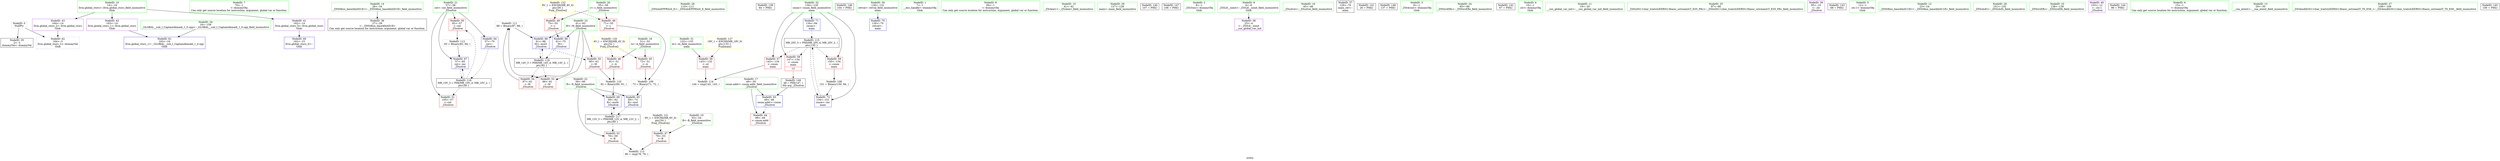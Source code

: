 digraph "SVFG" {
	label="SVFG";

	Node0x565059c30290 [shape=record,color=grey,label="{NodeID: 0\nNullPtr}"];
	Node0x565059c30290 -> Node0x565059c435c0[style=solid];
	Node0x565059c30290 -> Node0x565059c45d20[style=solid];
	Node0x565059c41d70 [shape=record,color=green,label="{NodeID: 7\n70\<--1\n\<--dummyObj\nCan only get source location for instruction, argument, global var or function.}"];
	Node0x565059c422a0 [shape=record,color=green,label="{NodeID: 14\n28\<--34\n_ZNSt8ios_base4InitD1Ev\<--_ZNSt8ios_base4InitD1Ev_field_insensitive\n}"];
	Node0x565059c422a0 -> Node0x565059c436c0[style=solid];
	Node0x565059c428e0 [shape=record,color=green,label="{NodeID: 21\n57\<--58\ncnt\<--cnt_field_insensitive\n_Z5solvei\n}"];
	Node0x565059c428e0 -> Node0x565059c45300[style=solid];
	Node0x565059c428e0 -> Node0x565059c453d0[style=solid];
	Node0x565059c428e0 -> Node0x565059c45ef0[style=solid];
	Node0x565059c428e0 -> Node0x565059c46160[style=solid];
	Node0x565059c49110 [shape=record,color=grey,label="{NodeID: 111\n88 = Binary(87, 86, )\n}"];
	Node0x565059c49110 -> Node0x565059c46230[style=solid];
	Node0x565059c42f50 [shape=record,color=green,label="{NodeID: 28\n110\<--111\n_ZNSolsEPFRSoS_E\<--_ZNSolsEPFRSoS_E_field_insensitive\n}"];
	Node0x565059c4d830 [shape=record,color=black,label="{NodeID: 118\nMR_14V_3 = PHI(MR_14V_4, MR_14V_2, )\npts\{62 \}\n}"];
	Node0x565059c4d830 -> Node0x565059c45570[style=dashed];
	Node0x565059c4d830 -> Node0x565059c45640[style=dashed];
	Node0x565059c4d830 -> Node0x565059c46230[style=dashed];
	Node0x565059c435c0 [shape=record,color=black,label="{NodeID: 35\n2\<--3\ndummyVal\<--dummyVal\n}"];
	Node0x565059c43c00 [shape=record,color=purple,label="{NodeID: 42\n163\<--14\nllvm.global_ctors_1\<--llvm.global_ctors\nGlob }"];
	Node0x565059c43c00 -> Node0x565059c45c20[style=solid];
	Node0x565059c45230 [shape=record,color=red,label="{NodeID: 49\n75\<--55\n\<--c\n_Z5solvei\n}"];
	Node0x565059c45230 -> Node0x565059c46090[style=solid];
	Node0x565059ab9fc0 [shape=record,color=black,label="{NodeID: 139\n64 = PHI()\n}"];
	Node0x565059c457e0 [shape=record,color=red,label="{NodeID: 56\n143\<--132\n\<--nt\nmain\n}"];
	Node0x565059c457e0 -> Node0x565059c49590[style=solid];
	Node0x565059c54d90 [shape=record,color=black,label="{NodeID: 146\n104 = PHI()\n}"];
	Node0x565059c45e20 [shape=record,color=blue,label="{NodeID: 63\n49\<--48\ncnum.addr\<--cnum\n_Z5solvei\n}"];
	Node0x565059c45e20 -> Node0x565059c43e00[style=dashed];
	Node0x565059c463d0 [shape=record,color=blue,label="{NodeID: 70\n130\<--70\nretval\<--\nmain\n}"];
	Node0x565059c30170 [shape=record,color=green,label="{NodeID: 1\n7\<--1\n__dso_handle\<--dummyObj\nGlob }"];
	Node0x565059c41e00 [shape=record,color=green,label="{NodeID: 8\n84\<--1\n\<--dummyObj\nCan only get source location for instruction, argument, global var or function.}"];
	Node0x565059c423a0 [shape=record,color=green,label="{NodeID: 15\n41\<--42\n_Z5clearv\<--_Z5clearv_field_insensitive\n}"];
	Node0x565059c429b0 [shape=record,color=green,label="{NodeID: 22\n59\<--60\nR\<--R_field_insensitive\n_Z5solvei\n}"];
	Node0x565059c429b0 -> Node0x565059c454a0[style=solid];
	Node0x565059c429b0 -> Node0x565059c45fc0[style=solid];
	Node0x565059c429b0 -> Node0x565059c46300[style=solid];
	Node0x565059c49290 [shape=record,color=grey,label="{NodeID: 112\n83 = Binary(82, 84, )\n}"];
	Node0x565059c49290 -> Node0x565059c46160[style=solid];
	Node0x565059c43050 [shape=record,color=green,label="{NodeID: 29\n127\<--128\nmain\<--main_field_insensitive\n}"];
	Node0x565059c436c0 [shape=record,color=black,label="{NodeID: 36\n27\<--28\n\<--_ZNSt8ios_base4InitD1Ev\nCan only get source location for instruction, argument, global var or function.}"];
	Node0x565059c43d00 [shape=record,color=purple,label="{NodeID: 43\n164\<--14\nllvm.global_ctors_2\<--llvm.global_ctors\nGlob }"];
	Node0x565059c43d00 -> Node0x565059c45d20[style=solid];
	Node0x565059c45300 [shape=record,color=red,label="{NodeID: 50\n82\<--57\n\<--cnt\n_Z5solvei\n}"];
	Node0x565059c45300 -> Node0x565059c49290[style=solid];
	Node0x565059c53d60 [shape=record,color=black,label="{NodeID: 140\n107 = PHI()\n}"];
	Node0x565059c458b0 [shape=record,color=red,label="{NodeID: 57\n142\<--134\n\<--cnum\nmain\n}"];
	Node0x565059c458b0 -> Node0x565059c49590[style=solid];
	Node0x565059c54e90 [shape=record,color=black,label="{NodeID: 147\n106 = PHI()\n}"];
	Node0x565059c45ef0 [shape=record,color=blue,label="{NodeID: 64\n57\<--70\ncnt\<--\n_Z5solvei\n}"];
	Node0x565059c45ef0 -> Node0x565059c4ce30[style=dashed];
	Node0x565059c464a0 [shape=record,color=blue,label="{NodeID: 71\n134\<--84\ncnum\<--\nmain\n}"];
	Node0x565059c464a0 -> Node0x565059c4c930[style=dashed];
	Node0x565059c41610 [shape=record,color=green,label="{NodeID: 2\n8\<--1\n_ZSt3cin\<--dummyObj\nGlob }"];
	Node0x565059c41e90 [shape=record,color=green,label="{NodeID: 9\n4\<--6\n_ZStL8__ioinit\<--_ZStL8__ioinit_field_insensitive\nGlob }"];
	Node0x565059c41e90 -> Node0x565059c43890[style=solid];
	Node0x565059c424a0 [shape=record,color=green,label="{NodeID: 16\n45\<--46\n_Z5solvei\<--_Z5solvei_field_insensitive\n}"];
	Node0x565059c42a80 [shape=record,color=green,label="{NodeID: 23\n61\<--62\nM\<--M_field_insensitive\n_Z5solvei\n}"];
	Node0x565059c42a80 -> Node0x565059c45570[style=solid];
	Node0x565059c42a80 -> Node0x565059c45640[style=solid];
	Node0x565059c42a80 -> Node0x565059c45710[style=solid];
	Node0x565059c42a80 -> Node0x565059c46090[style=solid];
	Node0x565059c42a80 -> Node0x565059c46230[style=solid];
	Node0x565059c49410 [shape=record,color=grey,label="{NodeID: 113\n80 = cmp(78, 79, )\n}"];
	Node0x565059c43150 [shape=record,color=green,label="{NodeID: 30\n130\<--131\nretval\<--retval_field_insensitive\nmain\n}"];
	Node0x565059c43150 -> Node0x565059c463d0[style=solid];
	Node0x565059c4e850 [shape=record,color=yellow,style=double,label="{NodeID: 120\n4V_1 = ENCHI(MR_4V_0)\npts\{52 \}\nFun[_Z5solvei]}"];
	Node0x565059c4e850 -> Node0x565059c43ed0[style=dashed];
	Node0x565059c4e850 -> Node0x565059c43fa0[style=dashed];
	Node0x565059c437c0 [shape=record,color=black,label="{NodeID: 37\n129\<--70\nmain_ret\<--\nmain\n}"];
	Node0x565059c4eea0 [shape=record,color=yellow,style=double,label="{NodeID: 127\n18V_1 = ENCHI(MR_18V_0)\npts\{133 \}\nFun[main]}"];
	Node0x565059c4eea0 -> Node0x565059c457e0[style=dashed];
	Node0x565059c43e00 [shape=record,color=red,label="{NodeID: 44\n99\<--49\n\<--cnum.addr\n_Z5solvei\n}"];
	Node0x565059c453d0 [shape=record,color=red,label="{NodeID: 51\n105\<--57\n\<--cnt\n_Z5solvei\n}"];
	Node0x565059c53e30 [shape=record,color=black,label="{NodeID: 141\n26 = PHI()\n}"];
	Node0x565059c45980 [shape=record,color=red,label="{NodeID: 58\n147\<--134\n\<--cnum\nmain\n|{<s0>13}}"];
	Node0x565059c45980:s0 -> Node0x565059c55060[style=solid,color=red];
	Node0x565059c54f90 [shape=record,color=black,label="{NodeID: 148\n137 = PHI()\n}"];
	Node0x565059c45fc0 [shape=record,color=blue,label="{NodeID: 65\n59\<--73\nR\<--mul\n_Z5solvei\n}"];
	Node0x565059c45fc0 -> Node0x565059c4d330[style=dashed];
	Node0x565059c46570 [shape=record,color=blue,label="{NodeID: 72\n134\<--151\ncnum\<--inc\nmain\n}"];
	Node0x565059c46570 -> Node0x565059c4c930[style=dashed];
	Node0x565059c416a0 [shape=record,color=green,label="{NodeID: 3\n9\<--1\n_ZSt4cout\<--dummyObj\nGlob }"];
	Node0x565059c41f20 [shape=record,color=green,label="{NodeID: 10\n14\<--18\nllvm.global_ctors\<--llvm.global_ctors_field_insensitive\nGlob }"];
	Node0x565059c41f20 -> Node0x565059c43b00[style=solid];
	Node0x565059c41f20 -> Node0x565059c43c00[style=solid];
	Node0x565059c41f20 -> Node0x565059c43d00[style=solid];
	Node0x565059c425a0 [shape=record,color=green,label="{NodeID: 17\n49\<--50\ncnum.addr\<--cnum.addr_field_insensitive\n_Z5solvei\n}"];
	Node0x565059c425a0 -> Node0x565059c43e00[style=solid];
	Node0x565059c425a0 -> Node0x565059c45e20[style=solid];
	Node0x565059c42b50 [shape=record,color=green,label="{NodeID: 24\n65\<--66\n_ZNSirsERx\<--_ZNSirsERx_field_insensitive\n}"];
	Node0x565059c49590 [shape=record,color=grey,label="{NodeID: 114\n144 = cmp(142, 143, )\n}"];
	Node0x565059c43220 [shape=record,color=green,label="{NodeID: 31\n132\<--133\nnt\<--nt_field_insensitive\nmain\n}"];
	Node0x565059c43220 -> Node0x565059c457e0[style=solid];
	Node0x565059c4e930 [shape=record,color=yellow,style=double,label="{NodeID: 121\n6V_1 = ENCHI(MR_6V_0)\npts\{54 \}\nFun[_Z5solvei]}"];
	Node0x565059c4e930 -> Node0x565059c44070[style=dashed];
	Node0x565059c43890 [shape=record,color=purple,label="{NodeID: 38\n25\<--4\n\<--_ZStL8__ioinit\n__cxx_global_var_init\n}"];
	Node0x565059c43ed0 [shape=record,color=red,label="{NodeID: 45\n72\<--51\n\<--A\n_Z5solvei\n}"];
	Node0x565059c43ed0 -> Node0x565059c48e10[style=solid];
	Node0x565059c454a0 [shape=record,color=red,label="{NodeID: 52\n78\<--59\n\<--R\n_Z5solvei\n}"];
	Node0x565059c454a0 -> Node0x565059c49410[style=solid];
	Node0x565059c53f00 [shape=record,color=black,label="{NodeID: 142\n67 = PHI()\n}"];
	Node0x565059c45a50 [shape=record,color=red,label="{NodeID: 59\n150\<--134\n\<--cnum\nmain\n}"];
	Node0x565059c45a50 -> Node0x565059c48cd0[style=solid];
	Node0x565059c55060 [shape=record,color=black,label="{NodeID: 149\n48 = PHI(147, )\n0th arg _Z5solvei }"];
	Node0x565059c55060 -> Node0x565059c45e20[style=solid];
	Node0x565059c46090 [shape=record,color=blue,label="{NodeID: 66\n61\<--75\nM\<--\n_Z5solvei\n}"];
	Node0x565059c46090 -> Node0x565059c4d830[style=dashed];
	Node0x565059c41bc0 [shape=record,color=green,label="{NodeID: 4\n10\<--1\n.str\<--dummyObj\nGlob }"];
	Node0x565059c41fe0 [shape=record,color=green,label="{NodeID: 11\n19\<--20\n__cxx_global_var_init\<--__cxx_global_var_init_field_insensitive\n}"];
	Node0x565059c42670 [shape=record,color=green,label="{NodeID: 18\n51\<--52\nA\<--A_field_insensitive\n_Z5solvei\n}"];
	Node0x565059c42670 -> Node0x565059c43ed0[style=solid];
	Node0x565059c42670 -> Node0x565059c43fa0[style=solid];
	Node0x565059c48cd0 [shape=record,color=grey,label="{NodeID: 108\n151 = Binary(150, 84, )\n}"];
	Node0x565059c48cd0 -> Node0x565059c46570[style=solid];
	Node0x565059c42c50 [shape=record,color=green,label="{NodeID: 25\n97\<--98\n_ZStlsISt11char_traitsIcEERSt13basic_ostreamIcT_ES5_PKc\<--_ZStlsISt11char_traitsIcEERSt13basic_ostreamIcT_ES5_PKc_field_insensitive\n}"];
	Node0x565059c4c930 [shape=record,color=black,label="{NodeID: 115\nMR_20V_3 = PHI(MR_20V_4, MR_20V_2, )\npts\{135 \}\n}"];
	Node0x565059c4c930 -> Node0x565059c458b0[style=dashed];
	Node0x565059c4c930 -> Node0x565059c45980[style=dashed];
	Node0x565059c4c930 -> Node0x565059c45a50[style=dashed];
	Node0x565059c4c930 -> Node0x565059c46570[style=dashed];
	Node0x565059c432f0 [shape=record,color=green,label="{NodeID: 32\n134\<--135\ncnum\<--cnum_field_insensitive\nmain\n}"];
	Node0x565059c432f0 -> Node0x565059c458b0[style=solid];
	Node0x565059c432f0 -> Node0x565059c45980[style=solid];
	Node0x565059c432f0 -> Node0x565059c45a50[style=solid];
	Node0x565059c432f0 -> Node0x565059c464a0[style=solid];
	Node0x565059c432f0 -> Node0x565059c46570[style=solid];
	Node0x565059c4ea10 [shape=record,color=yellow,style=double,label="{NodeID: 122\n8V_1 = ENCHI(MR_8V_0)\npts\{56 \}\nFun[_Z5solvei]}"];
	Node0x565059c4ea10 -> Node0x565059c45160[style=dashed];
	Node0x565059c4ea10 -> Node0x565059c45230[style=dashed];
	Node0x565059c43960 [shape=record,color=purple,label="{NodeID: 39\n95\<--10\n\<--.str\n_Z5solvei\n}"];
	Node0x565059c43fa0 [shape=record,color=red,label="{NodeID: 46\n91\<--51\n\<--A\n_Z5solvei\n}"];
	Node0x565059c43fa0 -> Node0x565059c48f90[style=solid];
	Node0x565059c45570 [shape=record,color=red,label="{NodeID: 53\n86\<--61\n\<--M\n_Z5solvei\n}"];
	Node0x565059c45570 -> Node0x565059c49110[style=solid];
	Node0x565059c54060 [shape=record,color=black,label="{NodeID: 143\n68 = PHI()\n}"];
	Node0x565059c45b20 [shape=record,color=blue,label="{NodeID: 60\n162\<--15\nllvm.global_ctors_0\<--\nGlob }"];
	Node0x565059c46160 [shape=record,color=blue,label="{NodeID: 67\n57\<--83\ncnt\<--inc\n_Z5solvei\n}"];
	Node0x565059c46160 -> Node0x565059c4ce30[style=dashed];
	Node0x565059c41c50 [shape=record,color=green,label="{NodeID: 5\n12\<--1\n.str.1\<--dummyObj\nGlob }"];
	Node0x565059c420a0 [shape=record,color=green,label="{NodeID: 12\n23\<--24\n_ZNSt8ios_base4InitC1Ev\<--_ZNSt8ios_base4InitC1Ev_field_insensitive\n}"];
	Node0x565059c42740 [shape=record,color=green,label="{NodeID: 19\n53\<--54\nB\<--B_field_insensitive\n_Z5solvei\n}"];
	Node0x565059c42740 -> Node0x565059c44070[style=solid];
	Node0x565059c48e10 [shape=record,color=grey,label="{NodeID: 109\n73 = Binary(71, 72, )\n}"];
	Node0x565059c48e10 -> Node0x565059c45fc0[style=solid];
	Node0x565059c42d50 [shape=record,color=green,label="{NodeID: 26\n101\<--102\n_ZNSolsEi\<--_ZNSolsEi_field_insensitive\n}"];
	Node0x565059c4ce30 [shape=record,color=black,label="{NodeID: 116\nMR_10V_3 = PHI(MR_10V_4, MR_10V_2, )\npts\{58 \}\n}"];
	Node0x565059c4ce30 -> Node0x565059c45300[style=dashed];
	Node0x565059c4ce30 -> Node0x565059c453d0[style=dashed];
	Node0x565059c4ce30 -> Node0x565059c46160[style=dashed];
	Node0x565059c433c0 [shape=record,color=green,label="{NodeID: 33\n138\<--139\n_ZNSirsERi\<--_ZNSirsERi_field_insensitive\n}"];
	Node0x565059c43a30 [shape=record,color=purple,label="{NodeID: 40\n103\<--12\n\<--.str.1\n_Z5solvei\n}"];
	Node0x565059c44070 [shape=record,color=red,label="{NodeID: 47\n79\<--53\n\<--B\n_Z5solvei\n}"];
	Node0x565059c44070 -> Node0x565059c49410[style=solid];
	Node0x565059c45640 [shape=record,color=red,label="{NodeID: 54\n87\<--61\n\<--M\n_Z5solvei\n}"];
	Node0x565059c45640 -> Node0x565059c49110[style=solid];
	Node0x565059c54130 [shape=record,color=black,label="{NodeID: 144\n96 = PHI()\n}"];
	Node0x565059c45c20 [shape=record,color=blue,label="{NodeID: 61\n163\<--16\nllvm.global_ctors_1\<--_GLOBAL__sub_I_CaptainAhmadi_1_0.cpp\nGlob }"];
	Node0x565059c46230 [shape=record,color=blue,label="{NodeID: 68\n61\<--88\nM\<--mul3\n_Z5solvei\n}"];
	Node0x565059c46230 -> Node0x565059c45710[style=dashed];
	Node0x565059c46230 -> Node0x565059c4d830[style=dashed];
	Node0x565059c41ce0 [shape=record,color=green,label="{NodeID: 6\n15\<--1\n\<--dummyObj\nCan only get source location for instruction, argument, global var or function.}"];
	Node0x565059c421a0 [shape=record,color=green,label="{NodeID: 13\n29\<--30\n__cxa_atexit\<--__cxa_atexit_field_insensitive\n}"];
	Node0x565059c42810 [shape=record,color=green,label="{NodeID: 20\n55\<--56\nc\<--c_field_insensitive\n_Z5solvei\n}"];
	Node0x565059c42810 -> Node0x565059c45160[style=solid];
	Node0x565059c42810 -> Node0x565059c45230[style=solid];
	Node0x565059c48f90 [shape=record,color=grey,label="{NodeID: 110\n92 = Binary(90, 91, )\n}"];
	Node0x565059c48f90 -> Node0x565059c46300[style=solid];
	Node0x565059c42e50 [shape=record,color=green,label="{NodeID: 27\n108\<--109\n_ZSt4endlIcSt11char_traitsIcEERSt13basic_ostreamIT_T0_ES6_\<--_ZSt4endlIcSt11char_traitsIcEERSt13basic_ostreamIT_T0_ES6__field_insensitive\n}"];
	Node0x565059c4d330 [shape=record,color=black,label="{NodeID: 117\nMR_12V_3 = PHI(MR_12V_4, MR_12V_2, )\npts\{60 \}\n}"];
	Node0x565059c4d330 -> Node0x565059c454a0[style=dashed];
	Node0x565059c4d330 -> Node0x565059c46300[style=dashed];
	Node0x565059c434c0 [shape=record,color=green,label="{NodeID: 34\n16\<--158\n_GLOBAL__sub_I_CaptainAhmadi_1_0.cpp\<--_GLOBAL__sub_I_CaptainAhmadi_1_0.cpp_field_insensitive\n}"];
	Node0x565059c434c0 -> Node0x565059c45c20[style=solid];
	Node0x565059c43b00 [shape=record,color=purple,label="{NodeID: 41\n162\<--14\nllvm.global_ctors_0\<--llvm.global_ctors\nGlob }"];
	Node0x565059c43b00 -> Node0x565059c45b20[style=solid];
	Node0x565059c45160 [shape=record,color=red,label="{NodeID: 48\n71\<--55\n\<--c\n_Z5solvei\n}"];
	Node0x565059c45160 -> Node0x565059c48e10[style=solid];
	Node0x565059c45710 [shape=record,color=red,label="{NodeID: 55\n90\<--61\n\<--M\n_Z5solvei\n}"];
	Node0x565059c45710 -> Node0x565059c48f90[style=solid];
	Node0x565059c54260 [shape=record,color=black,label="{NodeID: 145\n100 = PHI()\n}"];
	Node0x565059c45d20 [shape=record,color=blue, style = dotted,label="{NodeID: 62\n164\<--3\nllvm.global_ctors_2\<--dummyVal\nGlob }"];
	Node0x565059c46300 [shape=record,color=blue,label="{NodeID: 69\n59\<--92\nR\<--mul4\n_Z5solvei\n}"];
	Node0x565059c46300 -> Node0x565059c4d330[style=dashed];
}
